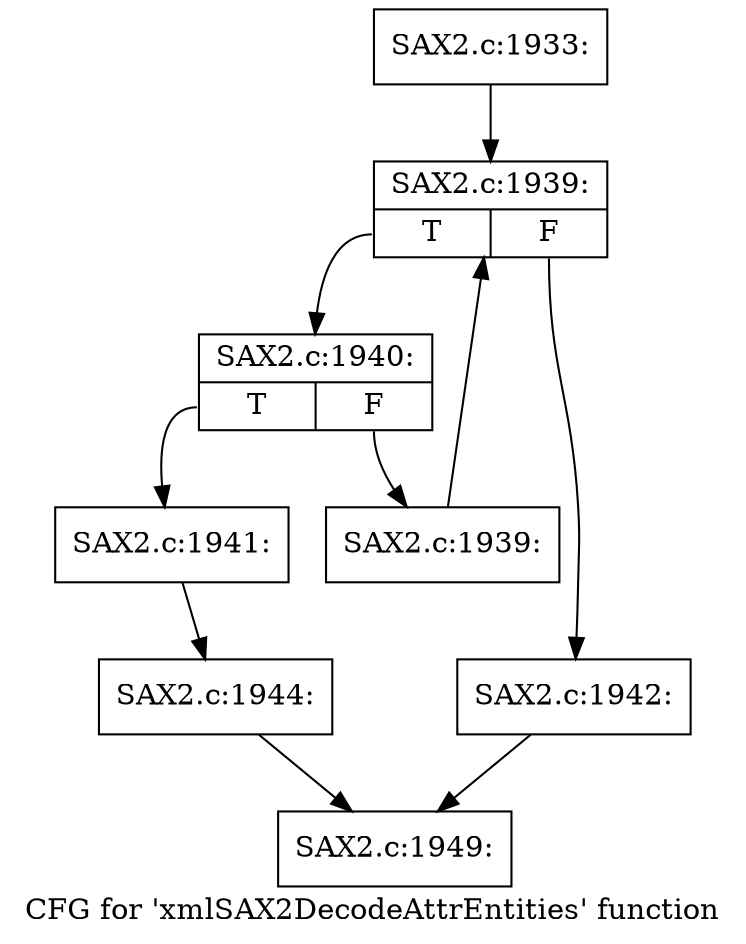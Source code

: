 digraph "CFG for 'xmlSAX2DecodeAttrEntities' function" {
	label="CFG for 'xmlSAX2DecodeAttrEntities' function";

	Node0x433e910 [shape=record,label="{SAX2.c:1933:}"];
	Node0x433e910 -> Node0x4361cd0;
	Node0x4361cd0 [shape=record,label="{SAX2.c:1939:|{<s0>T|<s1>F}}"];
	Node0x4361cd0:s0 -> Node0x43620f0;
	Node0x4361cd0:s1 -> Node0x4361ef0;
	Node0x43620f0 [shape=record,label="{SAX2.c:1940:|{<s0>T|<s1>F}}"];
	Node0x43620f0:s0 -> Node0x4362270;
	Node0x43620f0:s1 -> Node0x43622c0;
	Node0x4362270 [shape=record,label="{SAX2.c:1941:}"];
	Node0x4362270 -> Node0x4362610;
	Node0x43622c0 [shape=record,label="{SAX2.c:1939:}"];
	Node0x43622c0 -> Node0x4361cd0;
	Node0x4361ef0 [shape=record,label="{SAX2.c:1942:}"];
	Node0x4361ef0 -> Node0x435fa00;
	Node0x4362610 [shape=record,label="{SAX2.c:1944:}"];
	Node0x4362610 -> Node0x435fa00;
	Node0x435fa00 [shape=record,label="{SAX2.c:1949:}"];
}
